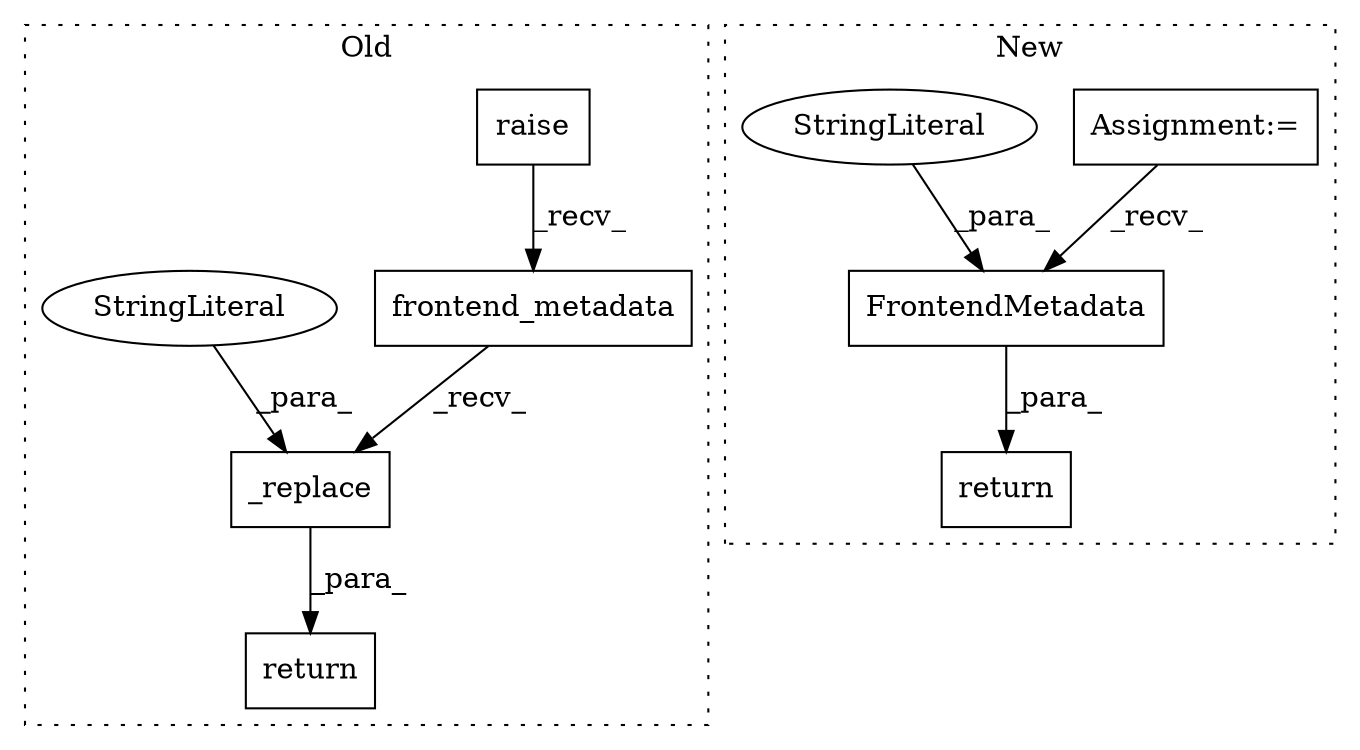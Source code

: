 digraph G {
subgraph cluster0 {
1 [label="raise" a="32" s="3334,3358" l="6,1" shape="box"];
3 [label="frontend_metadata" a="32" s="3360" l="19" shape="box"];
4 [label="_replace" a="32" s="3380,3416" l="9,1" shape="box"];
7 [label="StringLiteral" a="45" s="3389" l="22" shape="ellipse"];
9 [label="return" a="41" s="3327" l="7" shape="box"];
label = "Old";
style="dotted";
}
subgraph cluster1 {
2 [label="FrontendMetadata" a="32" s="3370,3414" l="17,1" shape="box"];
5 [label="Assignment:=" a="7" s="3334" l="11" shape="box"];
6 [label="StringLiteral" a="45" s="3387" l="22" shape="ellipse"];
8 [label="return" a="41" s="3351" l="7" shape="box"];
label = "New";
style="dotted";
}
1 -> 3 [label="_recv_"];
2 -> 8 [label="_para_"];
3 -> 4 [label="_recv_"];
4 -> 9 [label="_para_"];
5 -> 2 [label="_recv_"];
6 -> 2 [label="_para_"];
7 -> 4 [label="_para_"];
}